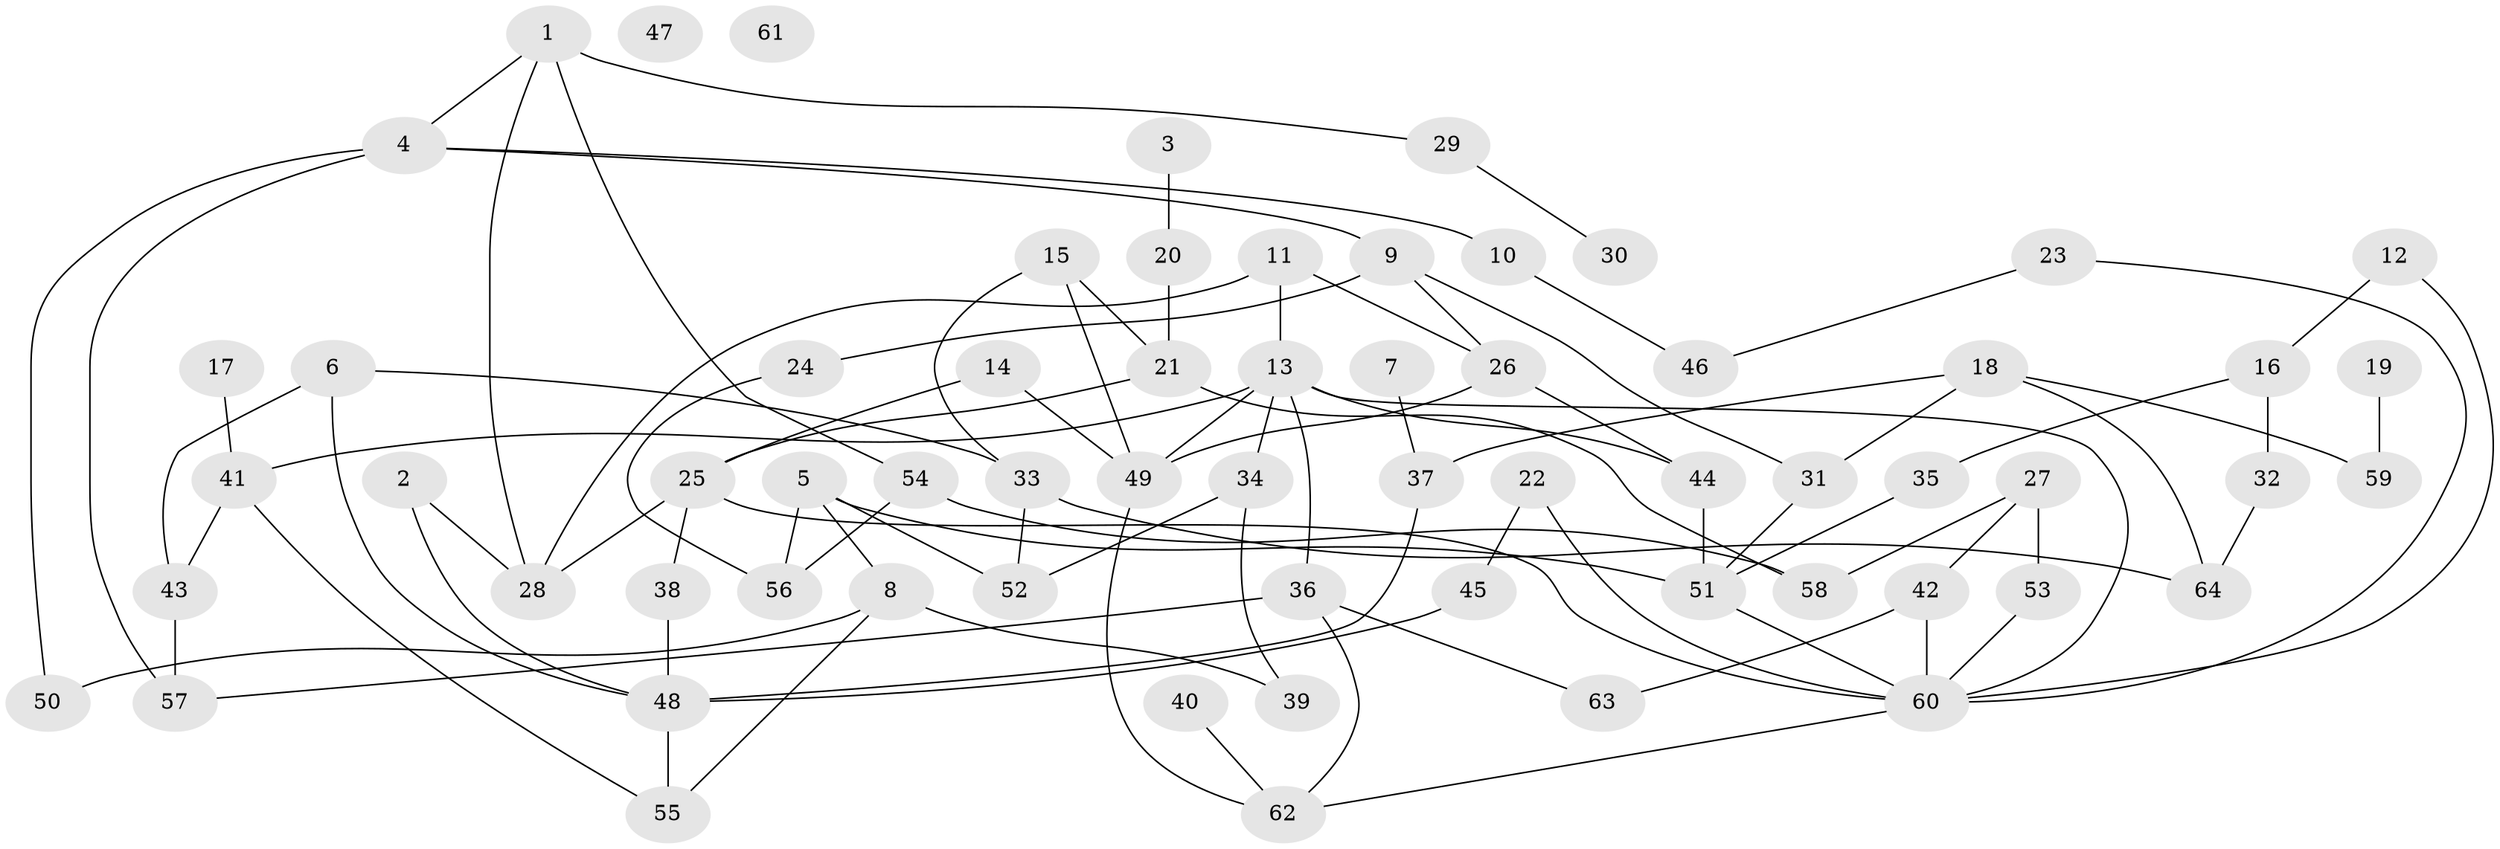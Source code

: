 // coarse degree distribution, {4: 0.23333333333333334, 5: 0.13333333333333333, 7: 0.03333333333333333, 6: 0.06666666666666667, 2: 0.1, 9: 0.06666666666666667, 1: 0.2, 3: 0.16666666666666666}
// Generated by graph-tools (version 1.1) at 2025/48/03/04/25 22:48:27]
// undirected, 64 vertices, 94 edges
graph export_dot {
  node [color=gray90,style=filled];
  1;
  2;
  3;
  4;
  5;
  6;
  7;
  8;
  9;
  10;
  11;
  12;
  13;
  14;
  15;
  16;
  17;
  18;
  19;
  20;
  21;
  22;
  23;
  24;
  25;
  26;
  27;
  28;
  29;
  30;
  31;
  32;
  33;
  34;
  35;
  36;
  37;
  38;
  39;
  40;
  41;
  42;
  43;
  44;
  45;
  46;
  47;
  48;
  49;
  50;
  51;
  52;
  53;
  54;
  55;
  56;
  57;
  58;
  59;
  60;
  61;
  62;
  63;
  64;
  1 -- 4;
  1 -- 28;
  1 -- 29;
  1 -- 54;
  2 -- 28;
  2 -- 48;
  3 -- 20;
  4 -- 9;
  4 -- 10;
  4 -- 50;
  4 -- 57;
  5 -- 8;
  5 -- 51;
  5 -- 52;
  5 -- 56;
  6 -- 33;
  6 -- 43;
  6 -- 48;
  7 -- 37;
  8 -- 39;
  8 -- 50;
  8 -- 55;
  9 -- 24;
  9 -- 26;
  9 -- 31;
  10 -- 46;
  11 -- 13;
  11 -- 26;
  11 -- 28;
  12 -- 16;
  12 -- 60;
  13 -- 34;
  13 -- 36;
  13 -- 41;
  13 -- 44;
  13 -- 49;
  13 -- 60;
  14 -- 25;
  14 -- 49;
  15 -- 21;
  15 -- 33;
  15 -- 49;
  16 -- 32;
  16 -- 35;
  17 -- 41;
  18 -- 31;
  18 -- 37;
  18 -- 59;
  18 -- 64;
  19 -- 59;
  20 -- 21;
  21 -- 25;
  21 -- 58;
  22 -- 45;
  22 -- 60;
  23 -- 46;
  23 -- 60;
  24 -- 56;
  25 -- 28;
  25 -- 38;
  25 -- 60;
  26 -- 44;
  26 -- 49;
  27 -- 42;
  27 -- 53;
  27 -- 58;
  29 -- 30;
  31 -- 51;
  32 -- 64;
  33 -- 52;
  33 -- 64;
  34 -- 39;
  34 -- 52;
  35 -- 51;
  36 -- 57;
  36 -- 62;
  36 -- 63;
  37 -- 48;
  38 -- 48;
  40 -- 62;
  41 -- 43;
  41 -- 55;
  42 -- 60;
  42 -- 63;
  43 -- 57;
  44 -- 51;
  45 -- 48;
  48 -- 55;
  49 -- 62;
  51 -- 60;
  53 -- 60;
  54 -- 56;
  54 -- 58;
  60 -- 62;
}
